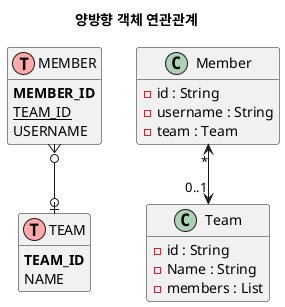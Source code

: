 @startuml

title 양방향 객체 연관관계

MEMBER }o--o| TEAM

class Member {
    - id : String
    - username : String
    - team : Team

}

class Team {
    - id : String
    - Name : String
    - members : List
}

Member "*" <--> "0..1" Team

!define table(x) class x << (T,#FFAAAA) >>
!define primary_key(x) <b>x</b>
!define foreign_key(x) <u>x</u>
hide methods
hide stereotypes

table(MEMBER) {
    primary_key(MEMBER_ID)
    foreign_key(TEAM_ID)
    USERNAME
}

table(TEAM) {
    primary_key(TEAM_ID)
    NAME
}

@enduml
